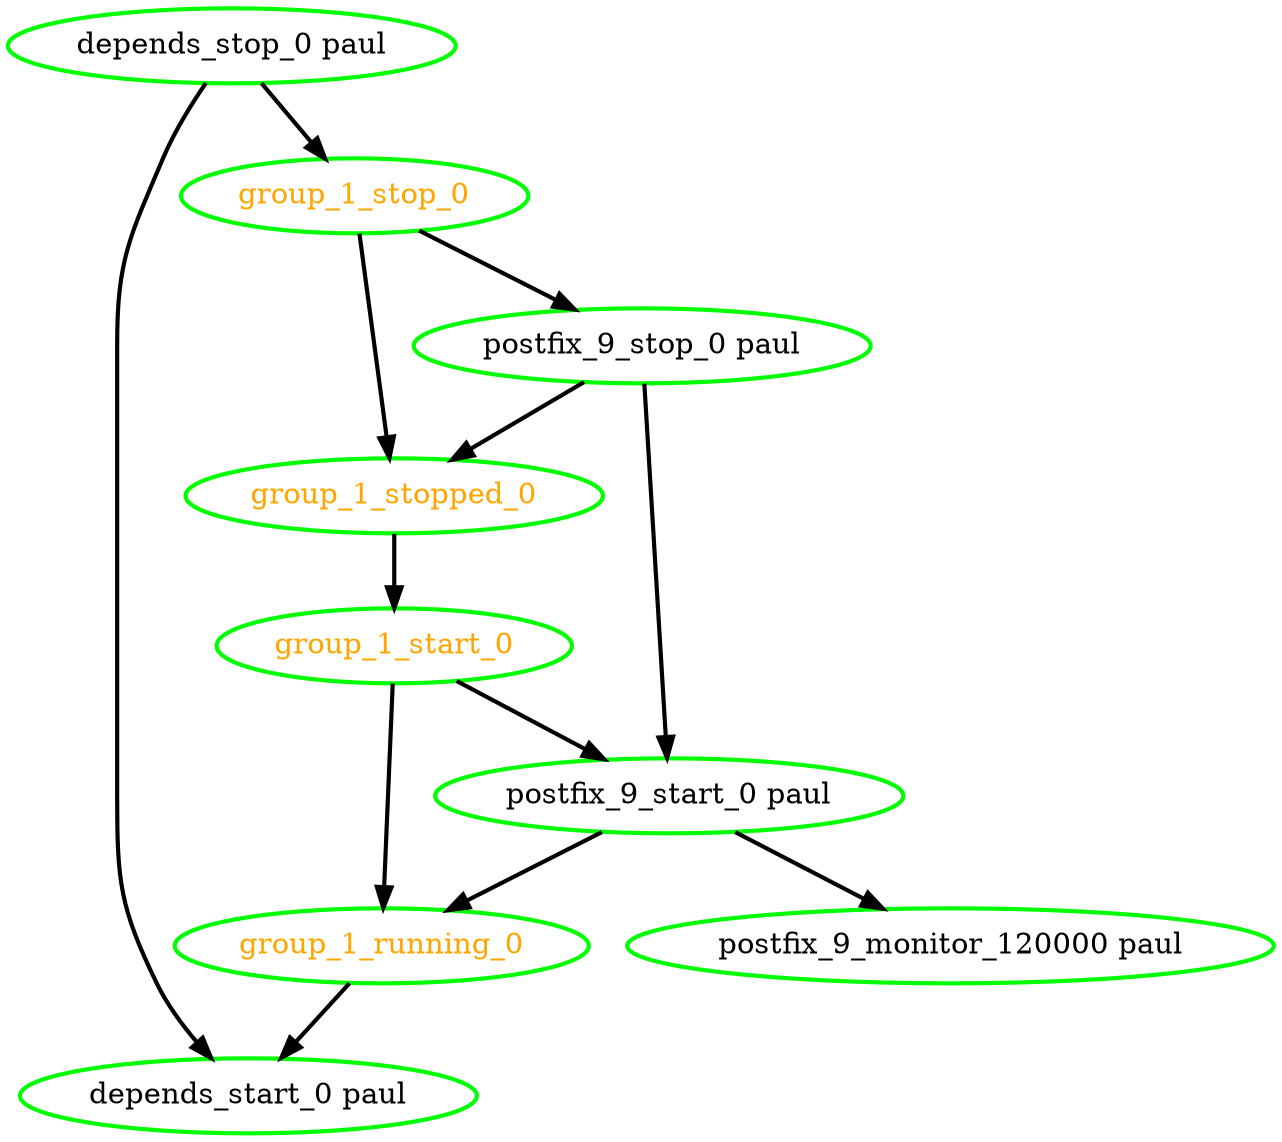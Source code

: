  digraph "g" {
"depends_start_0 paul" [ style=bold color="green" fontcolor="black"]
"depends_stop_0 paul" -> "depends_start_0 paul" [ style = bold]
"depends_stop_0 paul" -> "group_1_stop_0" [ style = bold]
"depends_stop_0 paul" [ style=bold color="green" fontcolor="black"]
"group_1_running_0" -> "depends_start_0 paul" [ style = bold]
"group_1_running_0" [ style=bold color="green" fontcolor="orange"]
"group_1_start_0" -> "group_1_running_0" [ style = bold]
"group_1_start_0" -> "postfix_9_start_0 paul" [ style = bold]
"group_1_start_0" [ style=bold color="green" fontcolor="orange"]
"group_1_stop_0" -> "group_1_stopped_0" [ style = bold]
"group_1_stop_0" -> "postfix_9_stop_0 paul" [ style = bold]
"group_1_stop_0" [ style=bold color="green" fontcolor="orange"]
"group_1_stopped_0" -> "group_1_start_0" [ style = bold]
"group_1_stopped_0" [ style=bold color="green" fontcolor="orange"]
"postfix_9_monitor_120000 paul" [ style=bold color="green" fontcolor="black"]
"postfix_9_start_0 paul" -> "group_1_running_0" [ style = bold]
"postfix_9_start_0 paul" -> "postfix_9_monitor_120000 paul" [ style = bold]
"postfix_9_start_0 paul" [ style=bold color="green" fontcolor="black"]
"postfix_9_stop_0 paul" -> "group_1_stopped_0" [ style = bold]
"postfix_9_stop_0 paul" -> "postfix_9_start_0 paul" [ style = bold]
"postfix_9_stop_0 paul" [ style=bold color="green" fontcolor="black"]
}
